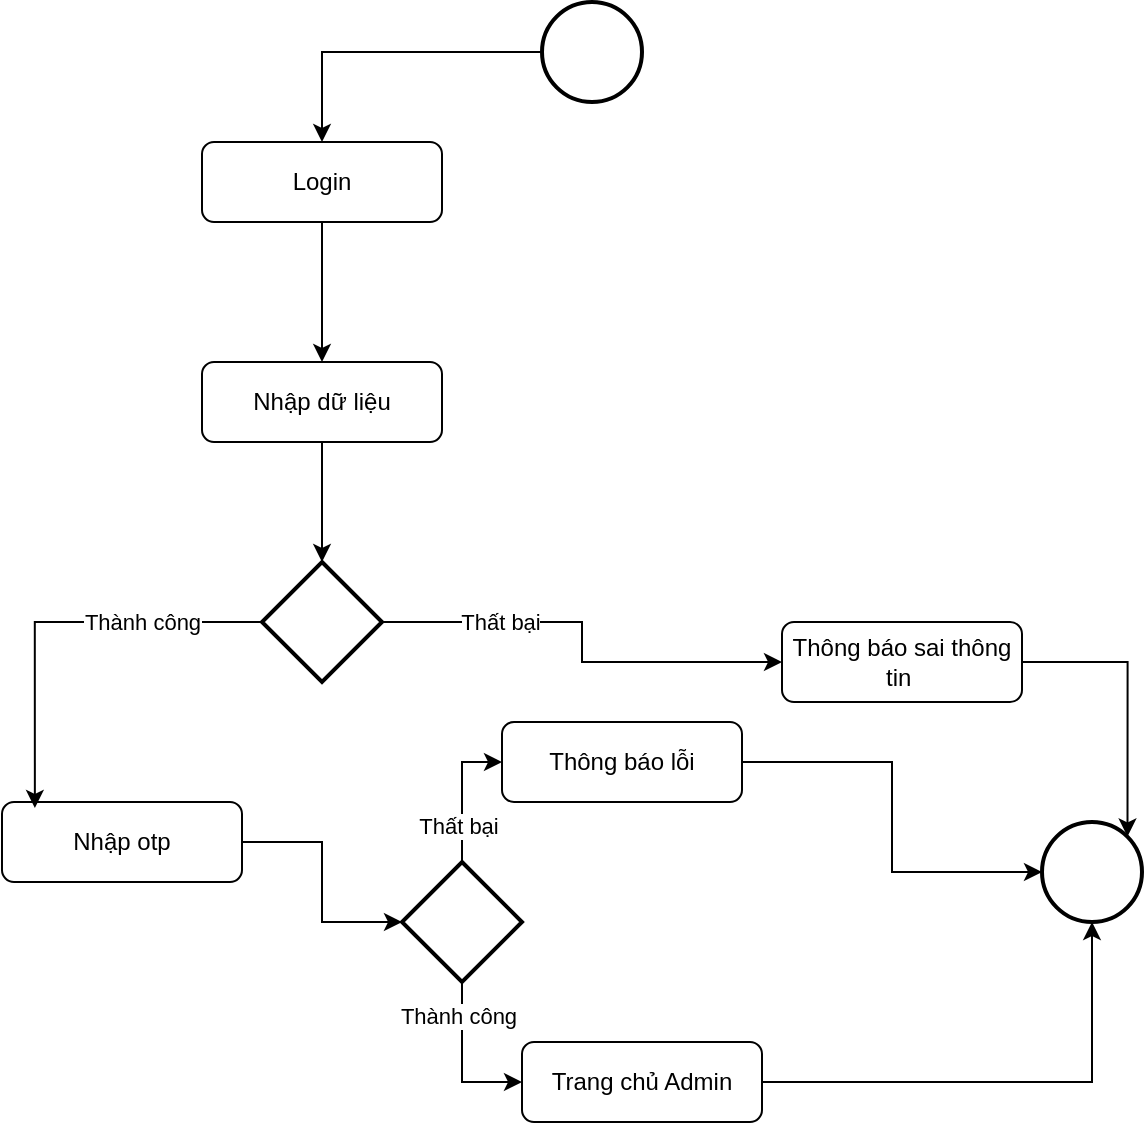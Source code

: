 <mxfile version="22.1.21" type="device">
  <diagram id="C5RBs43oDa-KdzZeNtuy" name="Page-1">
    <mxGraphModel dx="1280" dy="606" grid="1" gridSize="10" guides="1" tooltips="1" connect="1" arrows="1" fold="1" page="1" pageScale="1" pageWidth="827" pageHeight="1169" math="0" shadow="0">
      <root>
        <mxCell id="WIyWlLk6GJQsqaUBKTNV-0" />
        <mxCell id="WIyWlLk6GJQsqaUBKTNV-1" parent="WIyWlLk6GJQsqaUBKTNV-0" />
        <mxCell id="yAmIN_Nm5EW7O2y_QFG9-3" value="" style="edgeStyle=orthogonalEdgeStyle;rounded=0;orthogonalLoop=1;jettySize=auto;html=1;" parent="WIyWlLk6GJQsqaUBKTNV-1" source="WIyWlLk6GJQsqaUBKTNV-3" target="yAmIN_Nm5EW7O2y_QFG9-2" edge="1">
          <mxGeometry relative="1" as="geometry" />
        </mxCell>
        <mxCell id="WIyWlLk6GJQsqaUBKTNV-3" value="Login" style="rounded=1;whiteSpace=wrap;html=1;fontSize=12;glass=0;strokeWidth=1;shadow=0;" parent="WIyWlLk6GJQsqaUBKTNV-1" vertex="1">
          <mxGeometry x="160" y="80" width="120" height="40" as="geometry" />
        </mxCell>
        <mxCell id="S8rLOoy-q-VroVJbk5sI-5" style="edgeStyle=orthogonalEdgeStyle;rounded=0;orthogonalLoop=1;jettySize=auto;html=1;entryX=0.5;entryY=0;entryDx=0;entryDy=0;" parent="WIyWlLk6GJQsqaUBKTNV-1" source="yAmIN_Nm5EW7O2y_QFG9-0" target="WIyWlLk6GJQsqaUBKTNV-3" edge="1">
          <mxGeometry relative="1" as="geometry">
            <mxPoint x="300" y="30" as="sourcePoint" />
          </mxGeometry>
        </mxCell>
        <mxCell id="yAmIN_Nm5EW7O2y_QFG9-0" value="" style="strokeWidth=2;html=1;shape=mxgraph.flowchart.start_2;whiteSpace=wrap;" parent="WIyWlLk6GJQsqaUBKTNV-1" vertex="1">
          <mxGeometry x="330" y="10" width="50" height="50" as="geometry" />
        </mxCell>
        <mxCell id="yAmIN_Nm5EW7O2y_QFG9-1" value="" style="strokeWidth=2;html=1;shape=mxgraph.flowchart.start_2;whiteSpace=wrap;" parent="WIyWlLk6GJQsqaUBKTNV-1" vertex="1">
          <mxGeometry x="580" y="420" width="50" height="50" as="geometry" />
        </mxCell>
        <mxCell id="yAmIN_Nm5EW7O2y_QFG9-2" value="Nhập dữ liệu" style="rounded=1;whiteSpace=wrap;html=1;fontSize=12;glass=0;strokeWidth=1;shadow=0;" parent="WIyWlLk6GJQsqaUBKTNV-1" vertex="1">
          <mxGeometry x="160" y="190" width="120" height="40" as="geometry" />
        </mxCell>
        <mxCell id="yAmIN_Nm5EW7O2y_QFG9-11" style="edgeStyle=orthogonalEdgeStyle;rounded=0;orthogonalLoop=1;jettySize=auto;html=1;" parent="WIyWlLk6GJQsqaUBKTNV-1" source="yAmIN_Nm5EW7O2y_QFG9-4" target="yAmIN_Nm5EW7O2y_QFG9-10" edge="1">
          <mxGeometry relative="1" as="geometry" />
        </mxCell>
        <mxCell id="yAmIN_Nm5EW7O2y_QFG9-12" value="Thất bại" style="edgeLabel;html=1;align=center;verticalAlign=middle;resizable=0;points=[];" parent="yAmIN_Nm5EW7O2y_QFG9-11" vertex="1" connectable="0">
          <mxGeometry x="-0.467" relative="1" as="geometry">
            <mxPoint as="offset" />
          </mxGeometry>
        </mxCell>
        <mxCell id="yAmIN_Nm5EW7O2y_QFG9-4" value="" style="strokeWidth=2;html=1;shape=mxgraph.flowchart.decision;whiteSpace=wrap;" parent="WIyWlLk6GJQsqaUBKTNV-1" vertex="1">
          <mxGeometry x="190" y="290" width="60" height="60" as="geometry" />
        </mxCell>
        <mxCell id="yAmIN_Nm5EW7O2y_QFG9-5" style="edgeStyle=orthogonalEdgeStyle;rounded=0;orthogonalLoop=1;jettySize=auto;html=1;entryX=0.5;entryY=0;entryDx=0;entryDy=0;entryPerimeter=0;" parent="WIyWlLk6GJQsqaUBKTNV-1" source="yAmIN_Nm5EW7O2y_QFG9-2" target="yAmIN_Nm5EW7O2y_QFG9-4" edge="1">
          <mxGeometry relative="1" as="geometry" />
        </mxCell>
        <mxCell id="K5ipvIxllXJ5cRDK82ye-1" style="edgeStyle=orthogonalEdgeStyle;rounded=0;orthogonalLoop=1;jettySize=auto;html=1;" edge="1" parent="WIyWlLk6GJQsqaUBKTNV-1" source="yAmIN_Nm5EW7O2y_QFG9-6" target="K5ipvIxllXJ5cRDK82ye-0">
          <mxGeometry relative="1" as="geometry" />
        </mxCell>
        <mxCell id="yAmIN_Nm5EW7O2y_QFG9-6" value="Nhập otp" style="rounded=1;whiteSpace=wrap;html=1;fontSize=12;glass=0;strokeWidth=1;shadow=0;" parent="WIyWlLk6GJQsqaUBKTNV-1" vertex="1">
          <mxGeometry x="60" y="410" width="120" height="40" as="geometry" />
        </mxCell>
        <mxCell id="yAmIN_Nm5EW7O2y_QFG9-7" style="edgeStyle=orthogonalEdgeStyle;rounded=0;orthogonalLoop=1;jettySize=auto;html=1;entryX=0.137;entryY=0.075;entryDx=0;entryDy=0;entryPerimeter=0;" parent="WIyWlLk6GJQsqaUBKTNV-1" source="yAmIN_Nm5EW7O2y_QFG9-4" target="yAmIN_Nm5EW7O2y_QFG9-6" edge="1">
          <mxGeometry relative="1" as="geometry" />
        </mxCell>
        <mxCell id="yAmIN_Nm5EW7O2y_QFG9-8" value="Thành công" style="edgeLabel;html=1;align=center;verticalAlign=middle;resizable=0;points=[];" parent="yAmIN_Nm5EW7O2y_QFG9-7" vertex="1" connectable="0">
          <mxGeometry x="-0.415" relative="1" as="geometry">
            <mxPoint as="offset" />
          </mxGeometry>
        </mxCell>
        <mxCell id="yAmIN_Nm5EW7O2y_QFG9-10" value="Thông báo sai thông tin&amp;nbsp;" style="rounded=1;whiteSpace=wrap;html=1;fontSize=12;glass=0;strokeWidth=1;shadow=0;" parent="WIyWlLk6GJQsqaUBKTNV-1" vertex="1">
          <mxGeometry x="450" y="320" width="120" height="40" as="geometry" />
        </mxCell>
        <mxCell id="K5ipvIxllXJ5cRDK82ye-6" style="edgeStyle=orthogonalEdgeStyle;rounded=0;orthogonalLoop=1;jettySize=auto;html=1;entryX=0;entryY=0.5;entryDx=0;entryDy=0;" edge="1" parent="WIyWlLk6GJQsqaUBKTNV-1" source="K5ipvIxllXJ5cRDK82ye-0" target="K5ipvIxllXJ5cRDK82ye-2">
          <mxGeometry relative="1" as="geometry" />
        </mxCell>
        <mxCell id="K5ipvIxllXJ5cRDK82ye-7" value="Thất bại" style="edgeLabel;html=1;align=center;verticalAlign=middle;resizable=0;points=[];" vertex="1" connectable="0" parent="K5ipvIxllXJ5cRDK82ye-6">
          <mxGeometry x="-0.48" y="2" relative="1" as="geometry">
            <mxPoint as="offset" />
          </mxGeometry>
        </mxCell>
        <mxCell id="K5ipvIxllXJ5cRDK82ye-8" style="edgeStyle=orthogonalEdgeStyle;rounded=0;orthogonalLoop=1;jettySize=auto;html=1;entryX=0;entryY=0.5;entryDx=0;entryDy=0;" edge="1" parent="WIyWlLk6GJQsqaUBKTNV-1" source="K5ipvIxllXJ5cRDK82ye-0" target="K5ipvIxllXJ5cRDK82ye-3">
          <mxGeometry relative="1" as="geometry" />
        </mxCell>
        <mxCell id="K5ipvIxllXJ5cRDK82ye-9" value="Thành công" style="edgeLabel;html=1;align=center;verticalAlign=middle;resizable=0;points=[];" vertex="1" connectable="0" parent="K5ipvIxllXJ5cRDK82ye-8">
          <mxGeometry x="-0.58" y="-2" relative="1" as="geometry">
            <mxPoint as="offset" />
          </mxGeometry>
        </mxCell>
        <mxCell id="K5ipvIxllXJ5cRDK82ye-0" value="" style="strokeWidth=2;html=1;shape=mxgraph.flowchart.decision;whiteSpace=wrap;" vertex="1" parent="WIyWlLk6GJQsqaUBKTNV-1">
          <mxGeometry x="260" y="440" width="60" height="60" as="geometry" />
        </mxCell>
        <mxCell id="K5ipvIxllXJ5cRDK82ye-2" value="Thông báo lỗi" style="rounded=1;whiteSpace=wrap;html=1;fontSize=12;glass=0;strokeWidth=1;shadow=0;" vertex="1" parent="WIyWlLk6GJQsqaUBKTNV-1">
          <mxGeometry x="310" y="370" width="120" height="40" as="geometry" />
        </mxCell>
        <mxCell id="K5ipvIxllXJ5cRDK82ye-3" value="Trang chủ Admin" style="rounded=1;whiteSpace=wrap;html=1;fontSize=12;glass=0;strokeWidth=1;shadow=0;" vertex="1" parent="WIyWlLk6GJQsqaUBKTNV-1">
          <mxGeometry x="320" y="530" width="120" height="40" as="geometry" />
        </mxCell>
        <mxCell id="K5ipvIxllXJ5cRDK82ye-4" style="edgeStyle=orthogonalEdgeStyle;rounded=0;orthogonalLoop=1;jettySize=auto;html=1;entryX=0.855;entryY=0.145;entryDx=0;entryDy=0;entryPerimeter=0;" edge="1" parent="WIyWlLk6GJQsqaUBKTNV-1" source="yAmIN_Nm5EW7O2y_QFG9-10" target="yAmIN_Nm5EW7O2y_QFG9-1">
          <mxGeometry relative="1" as="geometry" />
        </mxCell>
        <mxCell id="K5ipvIxllXJ5cRDK82ye-5" style="edgeStyle=orthogonalEdgeStyle;rounded=0;orthogonalLoop=1;jettySize=auto;html=1;entryX=0;entryY=0.5;entryDx=0;entryDy=0;entryPerimeter=0;" edge="1" parent="WIyWlLk6GJQsqaUBKTNV-1" source="K5ipvIxllXJ5cRDK82ye-2" target="yAmIN_Nm5EW7O2y_QFG9-1">
          <mxGeometry relative="1" as="geometry" />
        </mxCell>
        <mxCell id="K5ipvIxllXJ5cRDK82ye-10" style="edgeStyle=orthogonalEdgeStyle;rounded=0;orthogonalLoop=1;jettySize=auto;html=1;entryX=0.5;entryY=1;entryDx=0;entryDy=0;entryPerimeter=0;" edge="1" parent="WIyWlLk6GJQsqaUBKTNV-1" source="K5ipvIxllXJ5cRDK82ye-3" target="yAmIN_Nm5EW7O2y_QFG9-1">
          <mxGeometry relative="1" as="geometry" />
        </mxCell>
      </root>
    </mxGraphModel>
  </diagram>
</mxfile>
